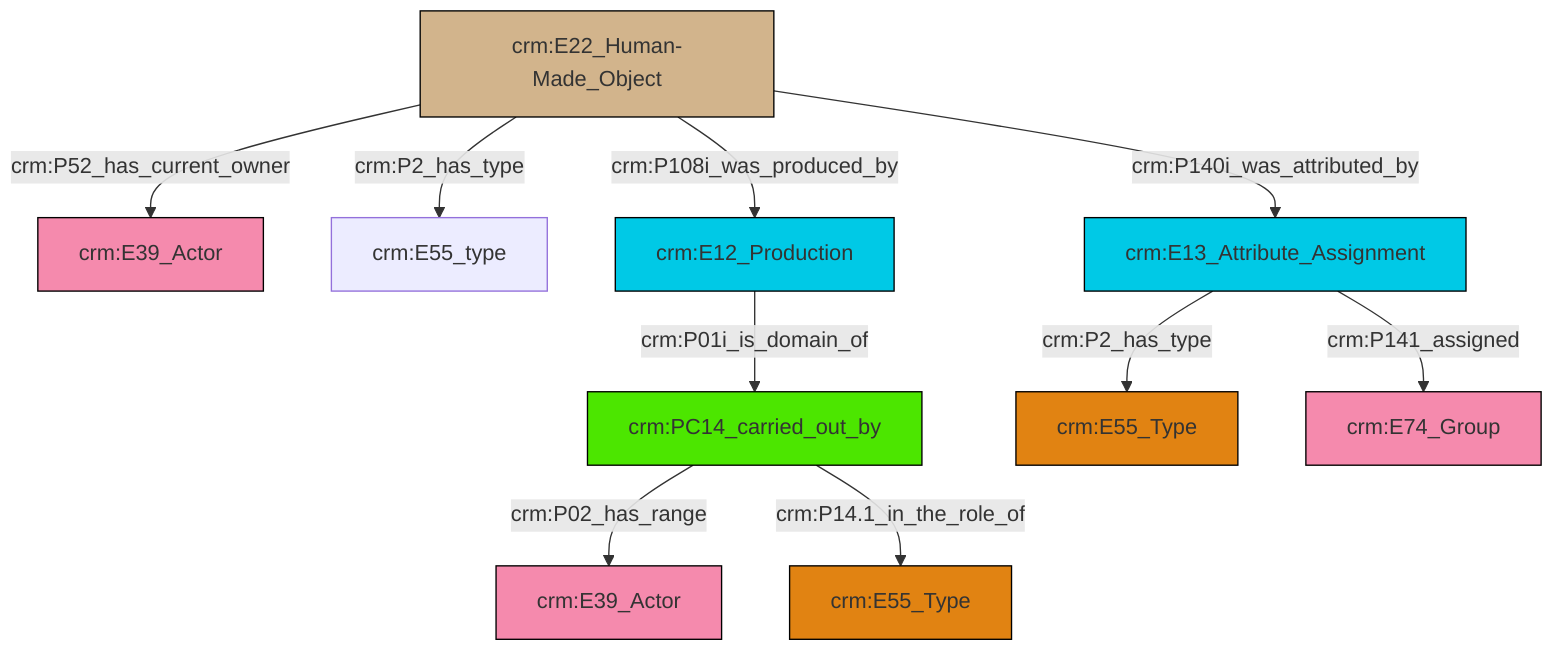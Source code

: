 graph TD
classDef Literal fill:#f2f2f2,stroke:#000000;
classDef CRM_Entity fill:#FFFFFF,stroke:#000000;
classDef Temporal_Entity fill:#00C9E6, stroke:#000000;
classDef Type fill:#E18312, stroke:#000000;
classDef Time-Span fill:#2C9C91, stroke:#000000;
classDef Appellation fill:#FFEB7F, stroke:#000000;
classDef Place fill:#008836, stroke:#000000;
classDef Persistent_Item fill:#B266B2, stroke:#000000;
classDef Conceptual_Object fill:#FFD700, stroke:#000000;
classDef Physical_Thing fill:#D2B48C, stroke:#000000;
classDef Actor fill:#f58aad, stroke:#000000;
classDef PC_Classes fill:#4ce600, stroke:#000000;
classDef Multi fill:#cccccc,stroke:#000000;

2["crm:PC14_carried_out_by"]:::PC_Classes -->|crm:P02_has_range| 3["crm:E39_Actor"]:::Actor
2["crm:PC14_carried_out_by"]:::PC_Classes -->|crm:P14.1_in_the_role_of| 9["crm:E55_Type"]:::Type
11["crm:E22_Human-Made_Object"]:::Physical_Thing -->|crm:P108i_was_produced_by| 12["crm:E12_Production"]:::Temporal_Entity
11["crm:E22_Human-Made_Object"]:::Physical_Thing -->|crm:P52_has_current_owner| 0["crm:E39_Actor"]:::Actor
11["crm:E22_Human-Made_Object"]:::Physical_Thing -->|crm:P140i_was_attributed_by| 13["crm:E13_Attribute_Assignment"]:::Temporal_Entity
13["crm:E13_Attribute_Assignment"]:::Temporal_Entity -->|crm:P2_has_type| 5["crm:E55_Type"]:::Type
13["crm:E13_Attribute_Assignment"]:::Temporal_Entity -->|crm:P141_assigned| 15["crm:E74_Group"]:::Actor
11["crm:E22_Human-Made_Object"]:::Physical_Thing -->|crm:P2_has_type| 7["crm:E55_type"]:::Default
12["crm:E12_Production"]:::Temporal_Entity -->|crm:P01i_is_domain_of| 2["crm:PC14_carried_out_by"]:::PC_Classes